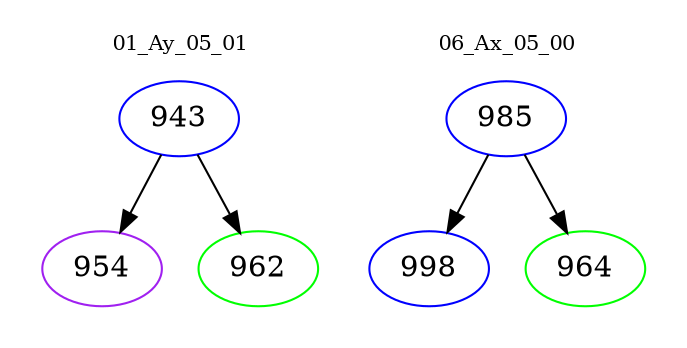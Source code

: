 digraph{
subgraph cluster_0 {
color = white
label = "01_Ay_05_01";
fontsize=10;
T0_943 [label="943", color="blue"]
T0_943 -> T0_954 [color="black"]
T0_954 [label="954", color="purple"]
T0_943 -> T0_962 [color="black"]
T0_962 [label="962", color="green"]
}
subgraph cluster_1 {
color = white
label = "06_Ax_05_00";
fontsize=10;
T1_985 [label="985", color="blue"]
T1_985 -> T1_998 [color="black"]
T1_998 [label="998", color="blue"]
T1_985 -> T1_964 [color="black"]
T1_964 [label="964", color="green"]
}
}
